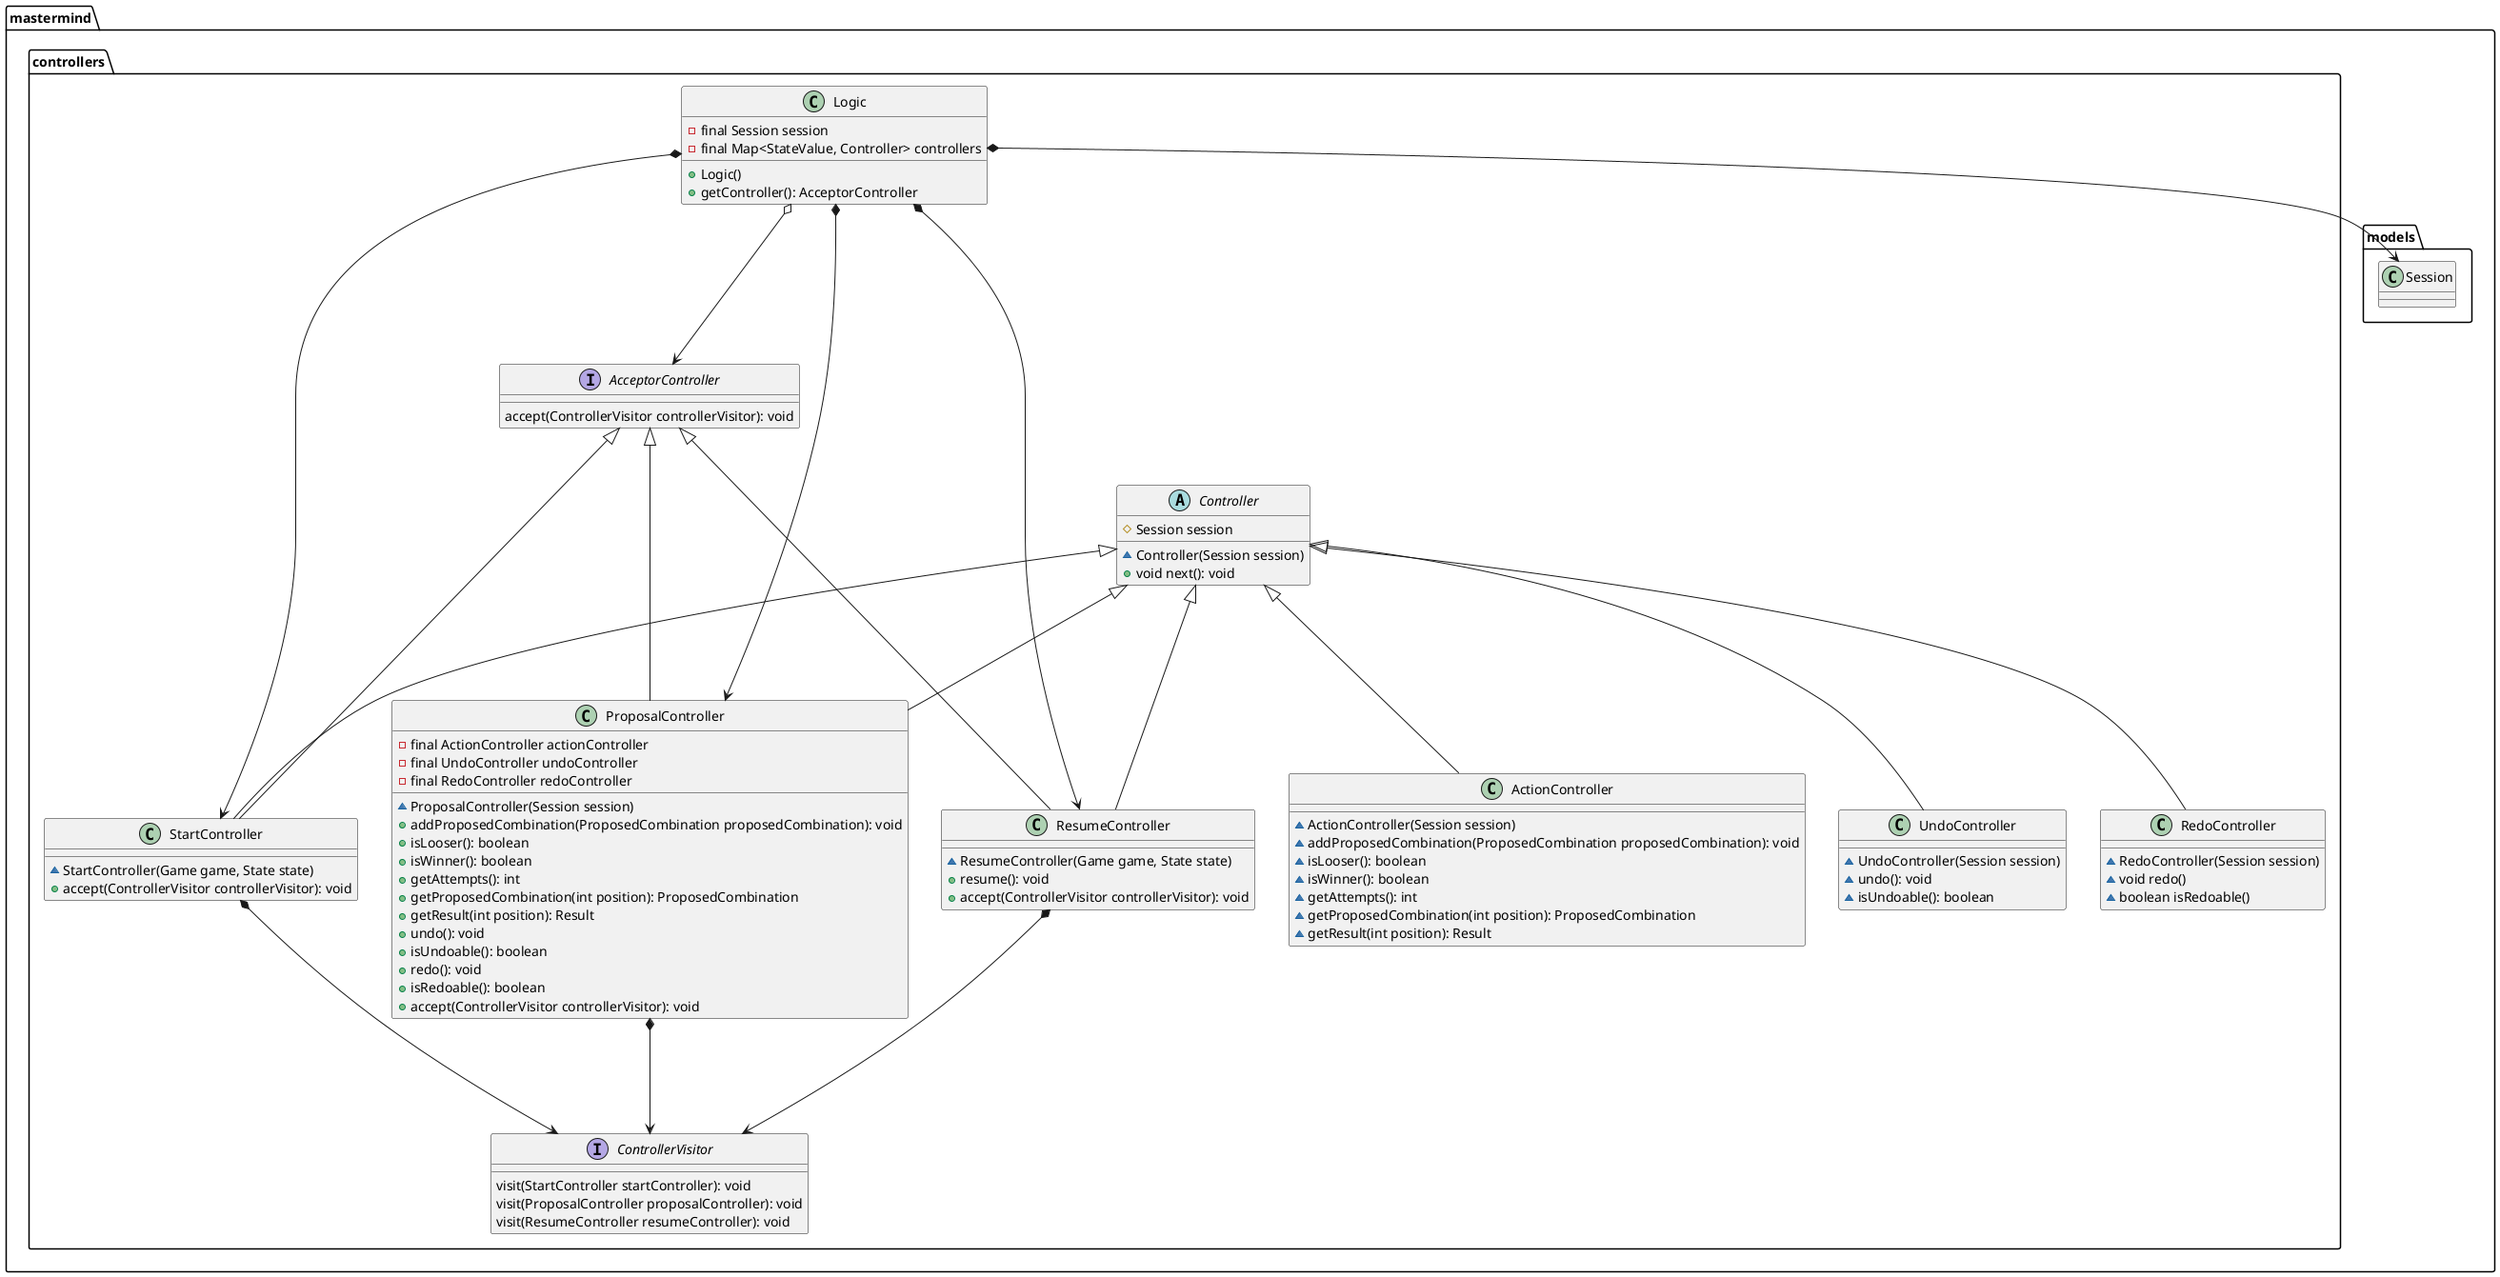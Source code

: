 
@startuml

package mastermind.controllers {

    interface ControllerVisitor {
       visit(StartController startController): void
       visit(ProposalController proposalController): void
       visit(ResumeController resumeController): void
    }

    interface AcceptorController {
        accept(ControllerVisitor controllerVisitor): void
    }

    abstract class Controller {
        # Session session
        ~ Controller(Session session)
        + void next(): void
    }

    class Logic {
        - final Session session
        - final Map<StateValue, Controller> controllers
        + Logic()
        + getController(): AcceptorController
    }

    class ProposalController {
        - final ActionController actionController
        - final UndoController undoController
        - final RedoController redoController
        ~ ProposalController(Session session)
        + addProposedCombination(ProposedCombination proposedCombination): void
        + isLooser(): boolean
        + isWinner(): boolean
        + getAttempts(): int
        + getProposedCombination(int position): ProposedCombination
        + getResult(int position): Result
        + undo(): void
        + isUndoable(): boolean
        + redo(): void
        + isRedoable(): boolean
        + accept(ControllerVisitor controllerVisitor): void
     }

    class ResumeController {
        ~ ResumeController(Game game, State state)
        + resume(): void
        + accept(ControllerVisitor controllerVisitor): void
    }

    class StartController {
        ~ StartController(Game game, State state)
        + accept(ControllerVisitor controllerVisitor): void
    }

    class ActionController {
        ~ ActionController(Session session)
        ~ addProposedCombination(ProposedCombination proposedCombination): void
        ~ isLooser(): boolean
        ~ isWinner(): boolean
        ~ getAttempts(): int
        ~ getProposedCombination(int position): ProposedCombination
        ~ getResult(int position): Result
    }

    class UndoController {
        ~ UndoController(Session session)
        ~ undo(): void
        ~ isUndoable(): boolean
    }

    class RedoController {
        ~ RedoController(Session session)
        ~ void redo()
        ~ boolean isRedoable()
    }

}

package mastermind.models {
    class Session
}

AcceptorController <|---- StartController
AcceptorController <|---- ProposalController
AcceptorController <|---- ResumeController

Controller <|--- StartController
Controller <|--- ProposalController
Controller <|--- ActionController
Controller <|--- UndoController
Controller <|--- RedoController
Controller <|--- ResumeController

StartController *---> ControllerVisitor
ProposalController *---> ControllerVisitor
ResumeController *---> ControllerVisitor

Logic *--> Session
Logic *---> StartController
Logic *---> ProposalController
Logic *---> ResumeController
Logic o---> AcceptorController

@enduml